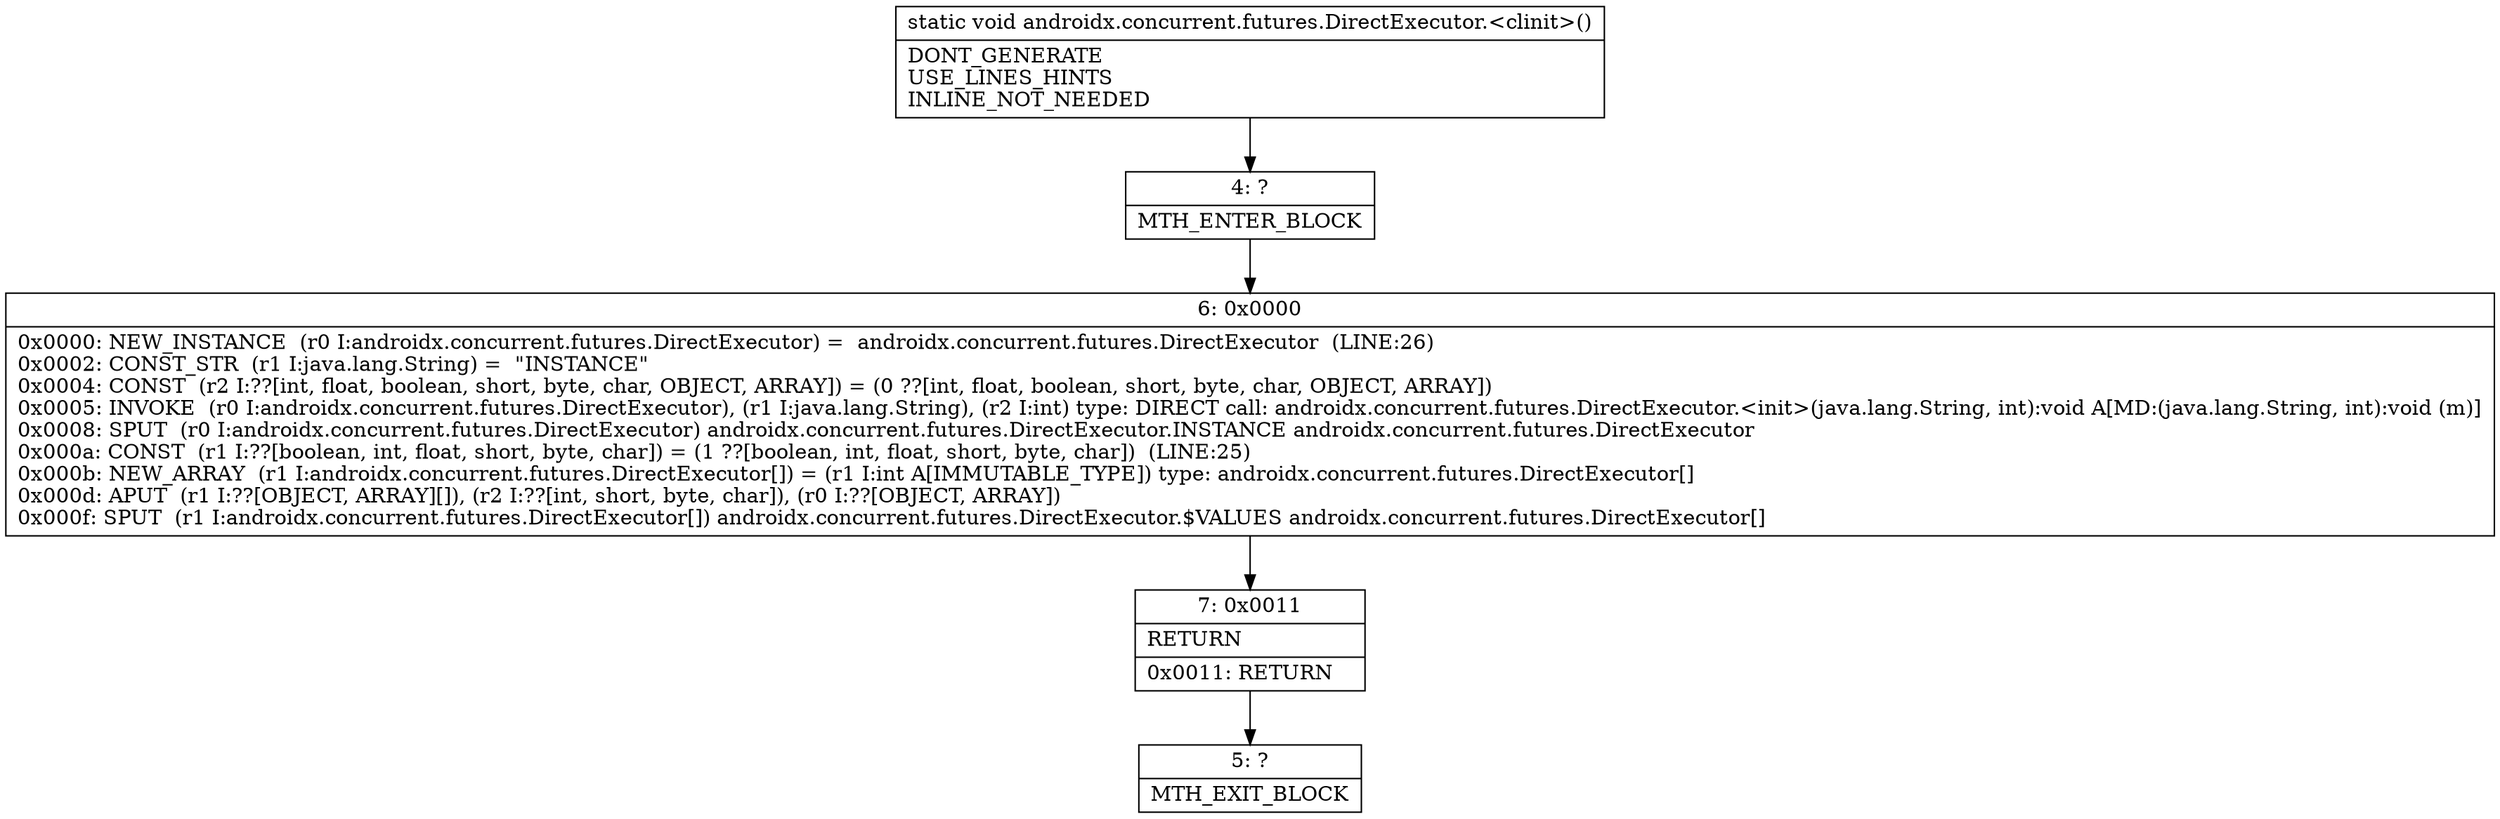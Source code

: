 digraph "CFG forandroidx.concurrent.futures.DirectExecutor.\<clinit\>()V" {
Node_4 [shape=record,label="{4\:\ ?|MTH_ENTER_BLOCK\l}"];
Node_6 [shape=record,label="{6\:\ 0x0000|0x0000: NEW_INSTANCE  (r0 I:androidx.concurrent.futures.DirectExecutor) =  androidx.concurrent.futures.DirectExecutor  (LINE:26)\l0x0002: CONST_STR  (r1 I:java.lang.String) =  \"INSTANCE\" \l0x0004: CONST  (r2 I:??[int, float, boolean, short, byte, char, OBJECT, ARRAY]) = (0 ??[int, float, boolean, short, byte, char, OBJECT, ARRAY]) \l0x0005: INVOKE  (r0 I:androidx.concurrent.futures.DirectExecutor), (r1 I:java.lang.String), (r2 I:int) type: DIRECT call: androidx.concurrent.futures.DirectExecutor.\<init\>(java.lang.String, int):void A[MD:(java.lang.String, int):void (m)]\l0x0008: SPUT  (r0 I:androidx.concurrent.futures.DirectExecutor) androidx.concurrent.futures.DirectExecutor.INSTANCE androidx.concurrent.futures.DirectExecutor \l0x000a: CONST  (r1 I:??[boolean, int, float, short, byte, char]) = (1 ??[boolean, int, float, short, byte, char])  (LINE:25)\l0x000b: NEW_ARRAY  (r1 I:androidx.concurrent.futures.DirectExecutor[]) = (r1 I:int A[IMMUTABLE_TYPE]) type: androidx.concurrent.futures.DirectExecutor[] \l0x000d: APUT  (r1 I:??[OBJECT, ARRAY][]), (r2 I:??[int, short, byte, char]), (r0 I:??[OBJECT, ARRAY]) \l0x000f: SPUT  (r1 I:androidx.concurrent.futures.DirectExecutor[]) androidx.concurrent.futures.DirectExecutor.$VALUES androidx.concurrent.futures.DirectExecutor[] \l}"];
Node_7 [shape=record,label="{7\:\ 0x0011|RETURN\l|0x0011: RETURN   \l}"];
Node_5 [shape=record,label="{5\:\ ?|MTH_EXIT_BLOCK\l}"];
MethodNode[shape=record,label="{static void androidx.concurrent.futures.DirectExecutor.\<clinit\>()  | DONT_GENERATE\lUSE_LINES_HINTS\lINLINE_NOT_NEEDED\l}"];
MethodNode -> Node_4;Node_4 -> Node_6;
Node_6 -> Node_7;
Node_7 -> Node_5;
}

